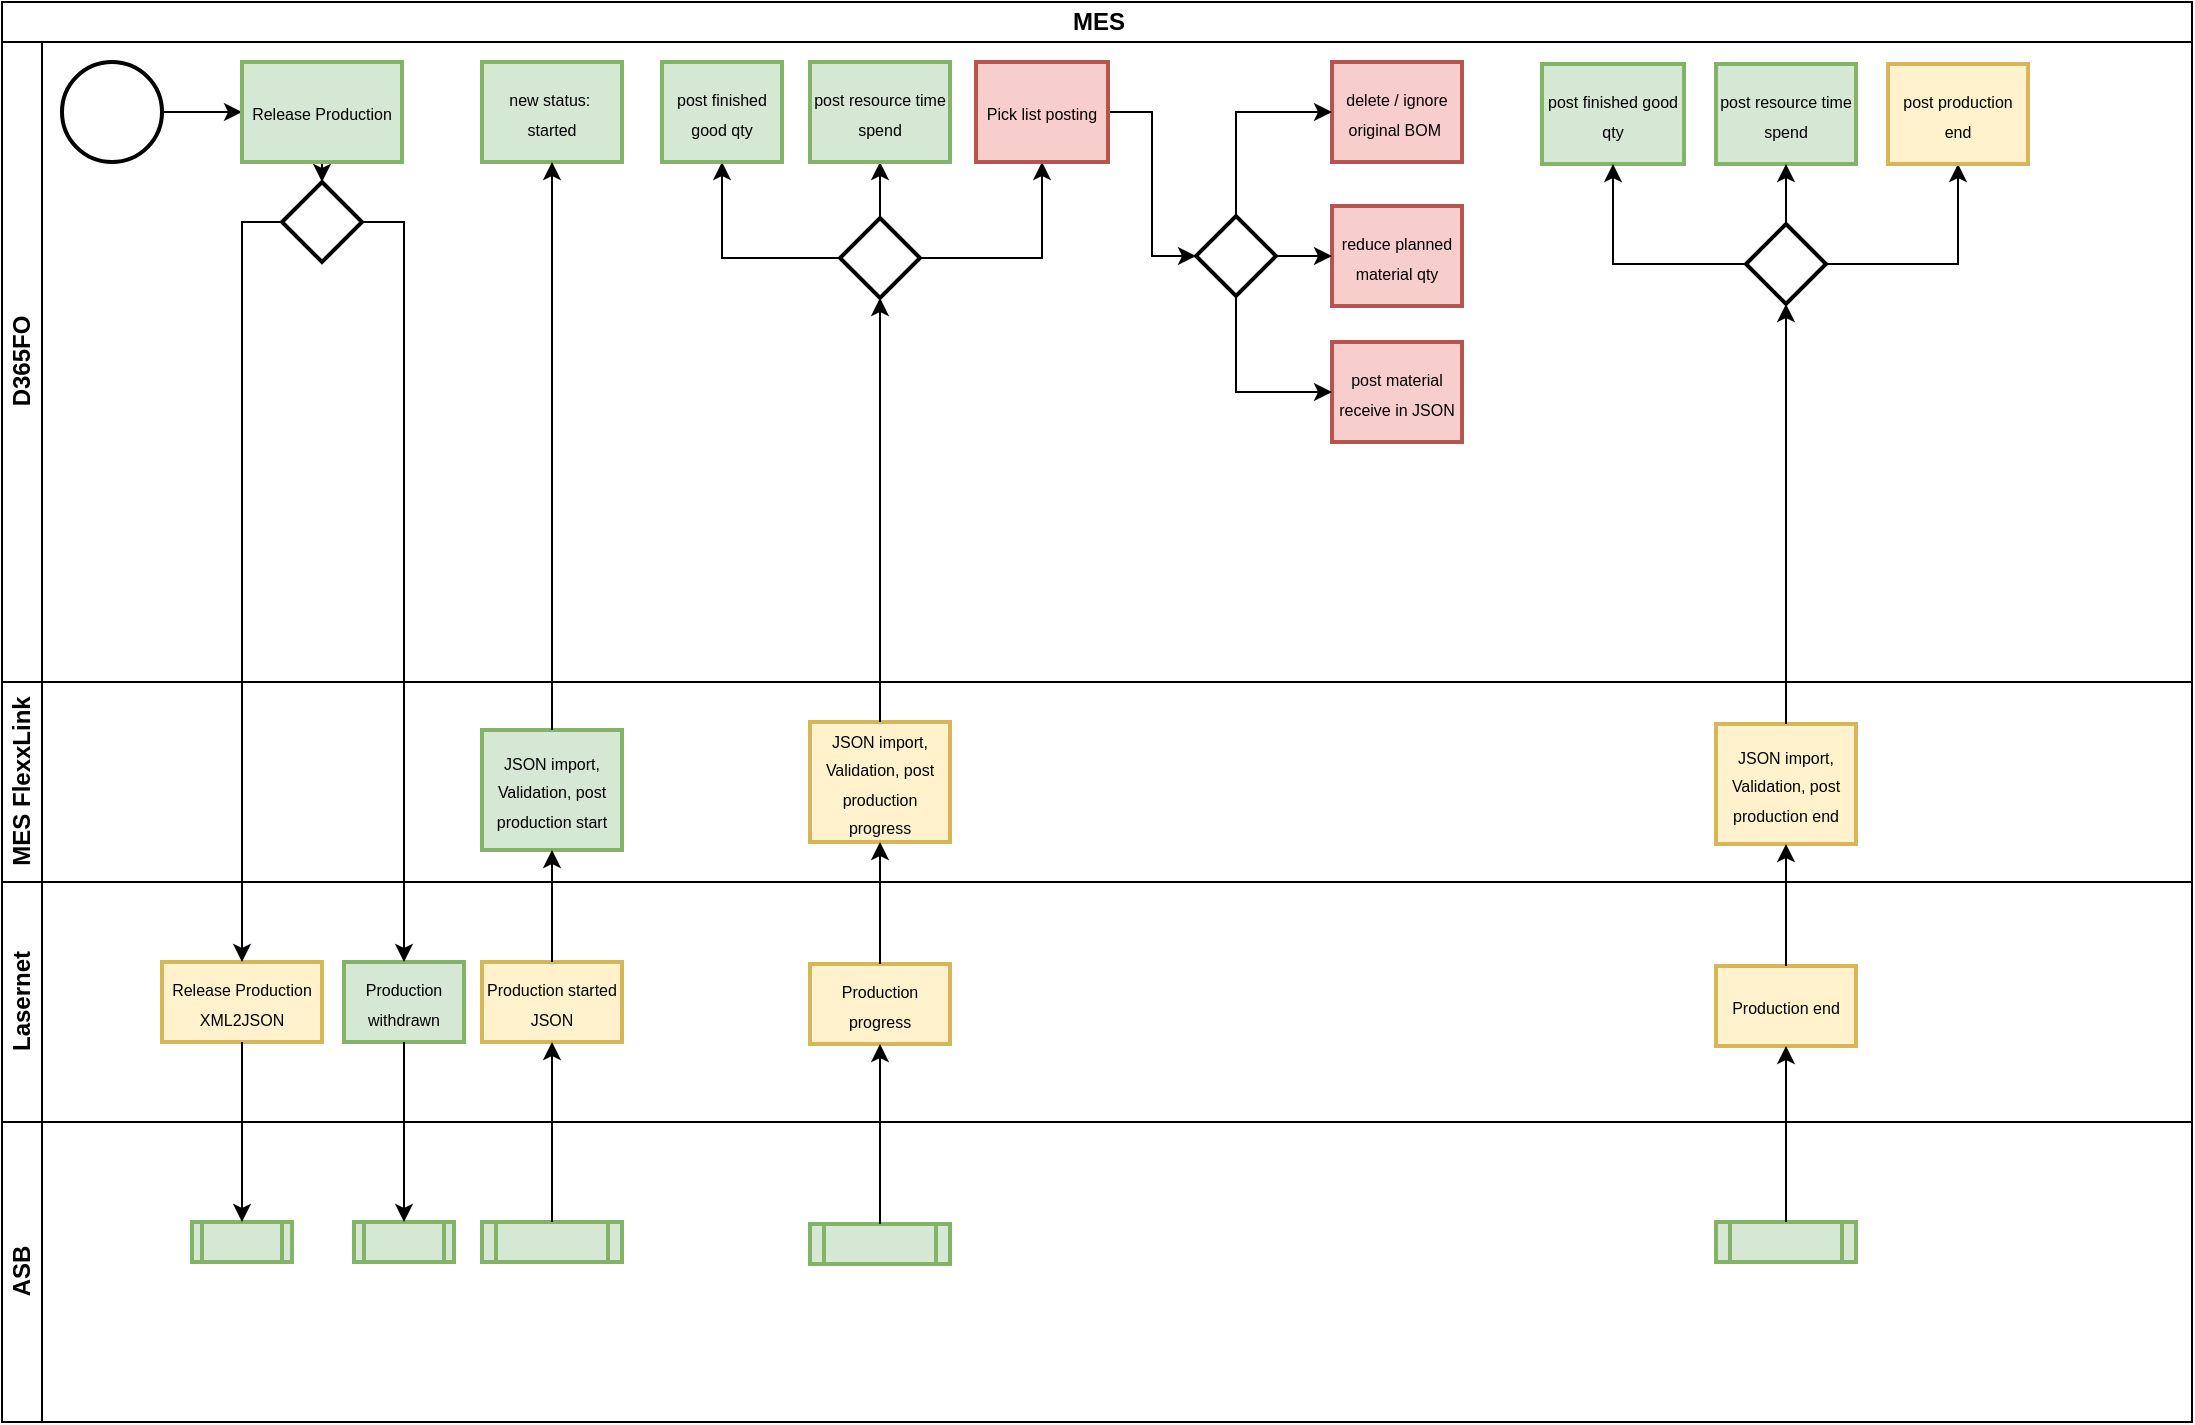 <mxfile version="24.5.3" type="github">
  <diagram id="prtHgNgQTEPvFCAcTncT" name="Page-1">
    <mxGraphModel dx="1430" dy="874" grid="0" gridSize="10" guides="1" tooltips="1" connect="1" arrows="1" fold="1" page="1" pageScale="1" pageWidth="1169" pageHeight="827" math="0" shadow="0">
      <root>
        <mxCell id="0" />
        <mxCell id="1" parent="0" />
        <mxCell id="Zy7_CglpCBM92WgSBoQE-5" value="MES" style="swimlane;childLayout=stackLayout;resizeParent=1;resizeParentMax=0;horizontal=1;startSize=20;horizontalStack=0;html=1;" vertex="1" parent="1">
          <mxGeometry x="45" y="50" width="1095" height="710" as="geometry" />
        </mxCell>
        <mxCell id="Zy7_CglpCBM92WgSBoQE-6" value="D365FO" style="swimlane;startSize=20;horizontal=0;html=1;" vertex="1" parent="Zy7_CglpCBM92WgSBoQE-5">
          <mxGeometry y="20" width="1095" height="320" as="geometry" />
        </mxCell>
        <mxCell id="Zy7_CglpCBM92WgSBoQE-12" value="" style="edgeStyle=orthogonalEdgeStyle;rounded=0;orthogonalLoop=1;jettySize=auto;html=1;" edge="1" parent="Zy7_CglpCBM92WgSBoQE-6" source="Zy7_CglpCBM92WgSBoQE-10" target="Zy7_CglpCBM92WgSBoQE-11">
          <mxGeometry relative="1" as="geometry" />
        </mxCell>
        <mxCell id="Zy7_CglpCBM92WgSBoQE-10" value="" style="strokeWidth=2;html=1;shape=mxgraph.flowchart.start_2;whiteSpace=wrap;" vertex="1" parent="Zy7_CglpCBM92WgSBoQE-6">
          <mxGeometry x="30" y="10" width="50" height="50" as="geometry" />
        </mxCell>
        <mxCell id="Zy7_CglpCBM92WgSBoQE-18" value="" style="edgeStyle=orthogonalEdgeStyle;rounded=0;orthogonalLoop=1;jettySize=auto;html=1;" edge="1" parent="Zy7_CglpCBM92WgSBoQE-6" source="Zy7_CglpCBM92WgSBoQE-11" target="Zy7_CglpCBM92WgSBoQE-17">
          <mxGeometry relative="1" as="geometry" />
        </mxCell>
        <mxCell id="Zy7_CglpCBM92WgSBoQE-11" value="&lt;font style=&quot;font-size: 8px;&quot;&gt;&lt;font style=&quot;font-size: 8px;&quot;&gt;Release Prod&lt;/font&gt;uction&lt;/font&gt;" style="whiteSpace=wrap;html=1;strokeWidth=2;fillColor=#d5e8d4;strokeColor=#82b366;" vertex="1" parent="Zy7_CglpCBM92WgSBoQE-6">
          <mxGeometry x="120" y="10" width="80" height="50" as="geometry" />
        </mxCell>
        <mxCell id="Zy7_CglpCBM92WgSBoQE-17" value="" style="rhombus;whiteSpace=wrap;html=1;strokeWidth=2;" vertex="1" parent="Zy7_CglpCBM92WgSBoQE-6">
          <mxGeometry x="140" y="70" width="40" height="40" as="geometry" />
        </mxCell>
        <mxCell id="Zy7_CglpCBM92WgSBoQE-32" value="&lt;font style=&quot;font-size: 8px;&quot;&gt;&lt;font style=&quot;font-size: 8px;&quot;&gt;new status:&amp;nbsp;&lt;/font&gt;&lt;/font&gt;&lt;div&gt;&lt;font style=&quot;font-size: 8px;&quot;&gt;&lt;font style=&quot;font-size: 8px;&quot;&gt;star&lt;/font&gt;ted&lt;/font&gt;&lt;/div&gt;" style="whiteSpace=wrap;html=1;strokeWidth=2;fillColor=#d5e8d4;strokeColor=#82b366;" vertex="1" parent="Zy7_CglpCBM92WgSBoQE-6">
          <mxGeometry x="240" y="10" width="70" height="50" as="geometry" />
        </mxCell>
        <mxCell id="Zy7_CglpCBM92WgSBoQE-51" value="" style="edgeStyle=orthogonalEdgeStyle;rounded=0;orthogonalLoop=1;jettySize=auto;html=1;" edge="1" parent="Zy7_CglpCBM92WgSBoQE-6" source="Zy7_CglpCBM92WgSBoQE-48" target="Zy7_CglpCBM92WgSBoQE-50">
          <mxGeometry relative="1" as="geometry" />
        </mxCell>
        <mxCell id="Zy7_CglpCBM92WgSBoQE-53" value="" style="edgeStyle=orthogonalEdgeStyle;rounded=0;orthogonalLoop=1;jettySize=auto;html=1;" edge="1" parent="Zy7_CglpCBM92WgSBoQE-6" source="Zy7_CglpCBM92WgSBoQE-48" target="Zy7_CglpCBM92WgSBoQE-52">
          <mxGeometry relative="1" as="geometry" />
        </mxCell>
        <mxCell id="Zy7_CglpCBM92WgSBoQE-65" style="edgeStyle=orthogonalEdgeStyle;rounded=0;orthogonalLoop=1;jettySize=auto;html=1;exitX=1;exitY=0.5;exitDx=0;exitDy=0;entryX=0.5;entryY=1;entryDx=0;entryDy=0;" edge="1" parent="Zy7_CglpCBM92WgSBoQE-6" source="Zy7_CglpCBM92WgSBoQE-48" target="Zy7_CglpCBM92WgSBoQE-54">
          <mxGeometry relative="1" as="geometry" />
        </mxCell>
        <mxCell id="Zy7_CglpCBM92WgSBoQE-48" value="" style="rhombus;whiteSpace=wrap;html=1;strokeWidth=2;" vertex="1" parent="Zy7_CglpCBM92WgSBoQE-6">
          <mxGeometry x="419" y="88" width="40" height="40" as="geometry" />
        </mxCell>
        <mxCell id="Zy7_CglpCBM92WgSBoQE-50" value="&lt;font style=&quot;font-size: 8px;&quot;&gt;post finished good qty&lt;/font&gt;" style="whiteSpace=wrap;html=1;strokeWidth=2;fillColor=#d5e8d4;strokeColor=#82b366;" vertex="1" parent="Zy7_CglpCBM92WgSBoQE-6">
          <mxGeometry x="330" y="10" width="60" height="50" as="geometry" />
        </mxCell>
        <mxCell id="Zy7_CglpCBM92WgSBoQE-52" value="&lt;font style=&quot;font-size: 8px;&quot;&gt;post resource time spend&lt;/font&gt;" style="whiteSpace=wrap;html=1;strokeWidth=2;fillColor=#d5e8d4;strokeColor=#82b366;" vertex="1" parent="Zy7_CglpCBM92WgSBoQE-6">
          <mxGeometry x="404" y="10" width="70" height="50" as="geometry" />
        </mxCell>
        <mxCell id="Zy7_CglpCBM92WgSBoQE-71" style="edgeStyle=orthogonalEdgeStyle;rounded=0;orthogonalLoop=1;jettySize=auto;html=1;exitX=1;exitY=0.5;exitDx=0;exitDy=0;entryX=0.5;entryY=1;entryDx=0;entryDy=0;" edge="1" parent="Zy7_CglpCBM92WgSBoQE-6" source="Zy7_CglpCBM92WgSBoQE-54" target="Zy7_CglpCBM92WgSBoQE-69">
          <mxGeometry relative="1" as="geometry" />
        </mxCell>
        <mxCell id="Zy7_CglpCBM92WgSBoQE-54" value="&lt;font style=&quot;font-size: 8px;&quot;&gt;Pick list posting&lt;/font&gt;" style="whiteSpace=wrap;html=1;strokeWidth=2;fillColor=#f8cecc;strokeColor=#b85450;" vertex="1" parent="Zy7_CglpCBM92WgSBoQE-6">
          <mxGeometry x="487" y="10" width="66" height="50" as="geometry" />
        </mxCell>
        <mxCell id="Zy7_CglpCBM92WgSBoQE-60" value="&lt;font style=&quot;font-size: 8px;&quot;&gt;delete / ignore original BOM&amp;nbsp;&lt;/font&gt;" style="whiteSpace=wrap;html=1;strokeWidth=2;fillColor=#f8cecc;strokeColor=#b85450;" vertex="1" parent="Zy7_CglpCBM92WgSBoQE-6">
          <mxGeometry x="665" y="10" width="65" height="50" as="geometry" />
        </mxCell>
        <mxCell id="Zy7_CglpCBM92WgSBoQE-62" value="&lt;font style=&quot;font-size: 8px;&quot;&gt;reduce planned material qty&lt;/font&gt;" style="whiteSpace=wrap;html=1;strokeWidth=2;fillColor=#f8cecc;strokeColor=#b85450;" vertex="1" parent="Zy7_CglpCBM92WgSBoQE-6">
          <mxGeometry x="665" y="82" width="65" height="50" as="geometry" />
        </mxCell>
        <mxCell id="Zy7_CglpCBM92WgSBoQE-63" value="&lt;font style=&quot;font-size: 8px;&quot;&gt;post material receive in JSON&lt;/font&gt;" style="whiteSpace=wrap;html=1;strokeWidth=2;fillColor=#f8cecc;strokeColor=#b85450;" vertex="1" parent="Zy7_CglpCBM92WgSBoQE-6">
          <mxGeometry x="665" y="150" width="65" height="50" as="geometry" />
        </mxCell>
        <mxCell id="Zy7_CglpCBM92WgSBoQE-75" style="edgeStyle=orthogonalEdgeStyle;rounded=0;orthogonalLoop=1;jettySize=auto;html=1;exitX=0;exitY=0.5;exitDx=0;exitDy=0;entryX=0;entryY=0.5;entryDx=0;entryDy=0;" edge="1" parent="Zy7_CglpCBM92WgSBoQE-6" source="Zy7_CglpCBM92WgSBoQE-69" target="Zy7_CglpCBM92WgSBoQE-60">
          <mxGeometry relative="1" as="geometry" />
        </mxCell>
        <mxCell id="Zy7_CglpCBM92WgSBoQE-83" style="edgeStyle=orthogonalEdgeStyle;rounded=0;orthogonalLoop=1;jettySize=auto;html=1;exitX=1;exitY=0.5;exitDx=0;exitDy=0;entryX=0;entryY=0.5;entryDx=0;entryDy=0;" edge="1" parent="Zy7_CglpCBM92WgSBoQE-6" source="Zy7_CglpCBM92WgSBoQE-69" target="Zy7_CglpCBM92WgSBoQE-63">
          <mxGeometry relative="1" as="geometry" />
        </mxCell>
        <mxCell id="Zy7_CglpCBM92WgSBoQE-85" style="edgeStyle=orthogonalEdgeStyle;rounded=0;orthogonalLoop=1;jettySize=auto;html=1;exitX=0.5;exitY=0;exitDx=0;exitDy=0;entryX=0;entryY=0.5;entryDx=0;entryDy=0;" edge="1" parent="Zy7_CglpCBM92WgSBoQE-6" source="Zy7_CglpCBM92WgSBoQE-69" target="Zy7_CglpCBM92WgSBoQE-62">
          <mxGeometry relative="1" as="geometry" />
        </mxCell>
        <mxCell id="Zy7_CglpCBM92WgSBoQE-69" value="" style="rhombus;whiteSpace=wrap;html=1;strokeWidth=2;direction=south;" vertex="1" parent="Zy7_CglpCBM92WgSBoQE-6">
          <mxGeometry x="597" y="87" width="40" height="40" as="geometry" />
        </mxCell>
        <mxCell id="Zy7_CglpCBM92WgSBoQE-77" value="&lt;font style=&quot;font-size: 8px;&quot;&gt;post finished good qty&lt;/font&gt;" style="whiteSpace=wrap;html=1;strokeWidth=2;fillColor=#d5e8d4;strokeColor=#82b366;" vertex="1" parent="Zy7_CglpCBM92WgSBoQE-6">
          <mxGeometry x="770" y="11" width="71" height="50" as="geometry" />
        </mxCell>
        <mxCell id="Zy7_CglpCBM92WgSBoQE-78" value="&lt;font style=&quot;font-size: 8px;&quot;&gt;post resource time spend&lt;/font&gt;" style="whiteSpace=wrap;html=1;strokeWidth=2;fillColor=#d5e8d4;strokeColor=#82b366;" vertex="1" parent="Zy7_CglpCBM92WgSBoQE-6">
          <mxGeometry x="857" y="11" width="70" height="50" as="geometry" />
        </mxCell>
        <mxCell id="Zy7_CglpCBM92WgSBoQE-88" style="edgeStyle=orthogonalEdgeStyle;rounded=0;orthogonalLoop=1;jettySize=auto;html=1;exitX=0;exitY=0.5;exitDx=0;exitDy=0;entryX=0.5;entryY=1;entryDx=0;entryDy=0;" edge="1" parent="Zy7_CglpCBM92WgSBoQE-6" source="Zy7_CglpCBM92WgSBoQE-79" target="Zy7_CglpCBM92WgSBoQE-77">
          <mxGeometry relative="1" as="geometry" />
        </mxCell>
        <mxCell id="Zy7_CglpCBM92WgSBoQE-89" style="edgeStyle=orthogonalEdgeStyle;rounded=0;orthogonalLoop=1;jettySize=auto;html=1;exitX=0.5;exitY=0;exitDx=0;exitDy=0;entryX=0.5;entryY=1;entryDx=0;entryDy=0;" edge="1" parent="Zy7_CglpCBM92WgSBoQE-6" source="Zy7_CglpCBM92WgSBoQE-79" target="Zy7_CglpCBM92WgSBoQE-78">
          <mxGeometry relative="1" as="geometry" />
        </mxCell>
        <mxCell id="Zy7_CglpCBM92WgSBoQE-91" style="edgeStyle=orthogonalEdgeStyle;rounded=0;orthogonalLoop=1;jettySize=auto;html=1;exitX=1;exitY=0.5;exitDx=0;exitDy=0;entryX=0.5;entryY=1;entryDx=0;entryDy=0;" edge="1" parent="Zy7_CglpCBM92WgSBoQE-6" source="Zy7_CglpCBM92WgSBoQE-79" target="Zy7_CglpCBM92WgSBoQE-90">
          <mxGeometry relative="1" as="geometry" />
        </mxCell>
        <mxCell id="Zy7_CglpCBM92WgSBoQE-79" value="" style="rhombus;whiteSpace=wrap;html=1;strokeWidth=2;" vertex="1" parent="Zy7_CglpCBM92WgSBoQE-6">
          <mxGeometry x="872" y="91" width="40" height="40" as="geometry" />
        </mxCell>
        <mxCell id="Zy7_CglpCBM92WgSBoQE-90" value="&lt;font style=&quot;font-size: 8px;&quot;&gt;post production end&lt;/font&gt;" style="whiteSpace=wrap;html=1;strokeWidth=2;fillColor=#fff2cc;strokeColor=#d6b656;" vertex="1" parent="Zy7_CglpCBM92WgSBoQE-6">
          <mxGeometry x="943" y="11" width="70" height="50" as="geometry" />
        </mxCell>
        <mxCell id="Zy7_CglpCBM92WgSBoQE-7" value="MES FlexxLink" style="swimlane;startSize=20;horizontal=0;html=1;" vertex="1" parent="Zy7_CglpCBM92WgSBoQE-5">
          <mxGeometry y="340" width="1095" height="100" as="geometry" />
        </mxCell>
        <mxCell id="Zy7_CglpCBM92WgSBoQE-30" value="&lt;font style=&quot;font-size: 8px;&quot;&gt;JSON import, Validation, post production start&lt;/font&gt;" style="whiteSpace=wrap;html=1;strokeWidth=2;fillColor=#d5e8d4;strokeColor=#82b366;" vertex="1" parent="Zy7_CglpCBM92WgSBoQE-7">
          <mxGeometry x="240" y="24" width="70" height="60" as="geometry" />
        </mxCell>
        <mxCell id="Zy7_CglpCBM92WgSBoQE-42" value="&lt;font style=&quot;font-size: 8px;&quot;&gt;JSON import, Validation, post production progress&lt;/font&gt;" style="whiteSpace=wrap;html=1;strokeWidth=2;fillColor=#fff2cc;strokeColor=#d6b656;" vertex="1" parent="Zy7_CglpCBM92WgSBoQE-7">
          <mxGeometry x="404" y="20" width="70" height="60" as="geometry" />
        </mxCell>
        <mxCell id="Zy7_CglpCBM92WgSBoQE-80" value="&lt;font style=&quot;font-size: 8px;&quot;&gt;JSON import, Validation, post production end&lt;/font&gt;" style="whiteSpace=wrap;html=1;strokeWidth=2;fillColor=#fff2cc;strokeColor=#d6b656;" vertex="1" parent="Zy7_CglpCBM92WgSBoQE-7">
          <mxGeometry x="857" y="21" width="70" height="60" as="geometry" />
        </mxCell>
        <mxCell id="Zy7_CglpCBM92WgSBoQE-8" value="Lasernet" style="swimlane;startSize=20;horizontal=0;html=1;" vertex="1" parent="Zy7_CglpCBM92WgSBoQE-5">
          <mxGeometry y="440" width="1095" height="120" as="geometry" />
        </mxCell>
        <mxCell id="Zy7_CglpCBM92WgSBoQE-13" value="&lt;font style=&quot;font-size: 8px;&quot;&gt;Release Production XML2JSON&lt;/font&gt;" style="whiteSpace=wrap;html=1;strokeWidth=2;fillColor=#fff2cc;strokeColor=#d6b656;" vertex="1" parent="Zy7_CglpCBM92WgSBoQE-8">
          <mxGeometry x="80" y="40" width="80" height="40" as="geometry" />
        </mxCell>
        <mxCell id="Zy7_CglpCBM92WgSBoQE-20" value="&lt;font style=&quot;font-size: 8px;&quot;&gt;Production withdrawn&lt;/font&gt;" style="whiteSpace=wrap;html=1;strokeWidth=2;fillColor=#d5e8d4;strokeColor=#82b366;" vertex="1" parent="Zy7_CglpCBM92WgSBoQE-8">
          <mxGeometry x="171" y="40" width="60" height="40" as="geometry" />
        </mxCell>
        <mxCell id="Zy7_CglpCBM92WgSBoQE-27" value="&lt;font style=&quot;font-size: 8px;&quot;&gt;Production started JSON&lt;/font&gt;" style="whiteSpace=wrap;html=1;strokeWidth=2;fillColor=#fff2cc;strokeColor=#d6b656;" vertex="1" parent="Zy7_CglpCBM92WgSBoQE-8">
          <mxGeometry x="240" y="40" width="70" height="40" as="geometry" />
        </mxCell>
        <mxCell id="Zy7_CglpCBM92WgSBoQE-43" value="&lt;font style=&quot;font-size: 8px;&quot;&gt;Production progress&lt;/font&gt;" style="whiteSpace=wrap;html=1;strokeWidth=2;fillColor=#fff2cc;strokeColor=#d6b656;" vertex="1" parent="Zy7_CglpCBM92WgSBoQE-8">
          <mxGeometry x="404" y="41" width="70" height="40" as="geometry" />
        </mxCell>
        <mxCell id="Zy7_CglpCBM92WgSBoQE-81" value="&lt;font style=&quot;font-size: 8px;&quot;&gt;Production end&lt;/font&gt;" style="whiteSpace=wrap;html=1;strokeWidth=2;fillColor=#fff2cc;strokeColor=#d6b656;" vertex="1" parent="Zy7_CglpCBM92WgSBoQE-8">
          <mxGeometry x="857" y="42" width="70" height="40" as="geometry" />
        </mxCell>
        <mxCell id="Zy7_CglpCBM92WgSBoQE-9" value="ASB" style="swimlane;startSize=20;horizontal=0;html=1;" vertex="1" parent="Zy7_CglpCBM92WgSBoQE-5">
          <mxGeometry y="560" width="1095" height="150" as="geometry" />
        </mxCell>
        <mxCell id="Zy7_CglpCBM92WgSBoQE-15" value="" style="shape=process;whiteSpace=wrap;html=1;backgroundOutline=1;strokeWidth=2;fillColor=#d5e8d4;strokeColor=#82b366;" vertex="1" parent="Zy7_CglpCBM92WgSBoQE-9">
          <mxGeometry x="95" y="50" width="50" height="20" as="geometry" />
        </mxCell>
        <mxCell id="Zy7_CglpCBM92WgSBoQE-22" value="" style="shape=process;whiteSpace=wrap;html=1;backgroundOutline=1;strokeWidth=2;fillColor=#d5e8d4;strokeColor=#82b366;" vertex="1" parent="Zy7_CglpCBM92WgSBoQE-9">
          <mxGeometry x="176" y="50" width="50" height="20" as="geometry" />
        </mxCell>
        <mxCell id="Zy7_CglpCBM92WgSBoQE-24" value="" style="shape=process;whiteSpace=wrap;html=1;backgroundOutline=1;strokeWidth=2;fillColor=#d5e8d4;strokeColor=#82b366;" vertex="1" parent="Zy7_CglpCBM92WgSBoQE-9">
          <mxGeometry x="240" y="50" width="70" height="20" as="geometry" />
        </mxCell>
        <mxCell id="Zy7_CglpCBM92WgSBoQE-44" value="" style="shape=process;whiteSpace=wrap;html=1;backgroundOutline=1;strokeWidth=2;fillColor=#d5e8d4;strokeColor=#82b366;" vertex="1" parent="Zy7_CglpCBM92WgSBoQE-9">
          <mxGeometry x="404" y="51" width="70" height="20" as="geometry" />
        </mxCell>
        <mxCell id="Zy7_CglpCBM92WgSBoQE-82" value="" style="shape=process;whiteSpace=wrap;html=1;backgroundOutline=1;strokeWidth=2;fillColor=#d5e8d4;strokeColor=#82b366;" vertex="1" parent="Zy7_CglpCBM92WgSBoQE-9">
          <mxGeometry x="857" y="50" width="70" height="20" as="geometry" />
        </mxCell>
        <mxCell id="Zy7_CglpCBM92WgSBoQE-16" value="" style="edgeStyle=orthogonalEdgeStyle;rounded=0;orthogonalLoop=1;jettySize=auto;html=1;" edge="1" parent="Zy7_CglpCBM92WgSBoQE-5" source="Zy7_CglpCBM92WgSBoQE-13" target="Zy7_CglpCBM92WgSBoQE-15">
          <mxGeometry relative="1" as="geometry" />
        </mxCell>
        <mxCell id="Zy7_CglpCBM92WgSBoQE-19" style="edgeStyle=orthogonalEdgeStyle;rounded=0;orthogonalLoop=1;jettySize=auto;html=1;exitX=0;exitY=0.5;exitDx=0;exitDy=0;entryX=0.5;entryY=0;entryDx=0;entryDy=0;" edge="1" parent="Zy7_CglpCBM92WgSBoQE-5" source="Zy7_CglpCBM92WgSBoQE-17" target="Zy7_CglpCBM92WgSBoQE-13">
          <mxGeometry relative="1" as="geometry" />
        </mxCell>
        <mxCell id="Zy7_CglpCBM92WgSBoQE-21" value="" style="edgeStyle=orthogonalEdgeStyle;rounded=0;orthogonalLoop=1;jettySize=auto;html=1;exitX=1;exitY=0.5;exitDx=0;exitDy=0;" edge="1" parent="Zy7_CglpCBM92WgSBoQE-5" source="Zy7_CglpCBM92WgSBoQE-17" target="Zy7_CglpCBM92WgSBoQE-20">
          <mxGeometry relative="1" as="geometry" />
        </mxCell>
        <mxCell id="Zy7_CglpCBM92WgSBoQE-23" style="edgeStyle=orthogonalEdgeStyle;rounded=0;orthogonalLoop=1;jettySize=auto;html=1;entryX=0.5;entryY=0;entryDx=0;entryDy=0;exitX=0.5;exitY=1;exitDx=0;exitDy=0;" edge="1" parent="Zy7_CglpCBM92WgSBoQE-5" source="Zy7_CglpCBM92WgSBoQE-20" target="Zy7_CglpCBM92WgSBoQE-22">
          <mxGeometry relative="1" as="geometry">
            <mxPoint x="209" y="340" as="sourcePoint" />
            <mxPoint x="212" y="435" as="targetPoint" />
          </mxGeometry>
        </mxCell>
        <mxCell id="Zy7_CglpCBM92WgSBoQE-28" value="" style="edgeStyle=orthogonalEdgeStyle;rounded=0;orthogonalLoop=1;jettySize=auto;html=1;" edge="1" parent="Zy7_CglpCBM92WgSBoQE-5" source="Zy7_CglpCBM92WgSBoQE-24" target="Zy7_CglpCBM92WgSBoQE-27">
          <mxGeometry relative="1" as="geometry" />
        </mxCell>
        <mxCell id="Zy7_CglpCBM92WgSBoQE-31" value="" style="edgeStyle=orthogonalEdgeStyle;rounded=0;orthogonalLoop=1;jettySize=auto;html=1;" edge="1" parent="Zy7_CglpCBM92WgSBoQE-5" source="Zy7_CglpCBM92WgSBoQE-27" target="Zy7_CglpCBM92WgSBoQE-30">
          <mxGeometry relative="1" as="geometry" />
        </mxCell>
        <mxCell id="Zy7_CglpCBM92WgSBoQE-33" value="" style="edgeStyle=orthogonalEdgeStyle;rounded=0;orthogonalLoop=1;jettySize=auto;html=1;" edge="1" parent="Zy7_CglpCBM92WgSBoQE-5" source="Zy7_CglpCBM92WgSBoQE-30" target="Zy7_CglpCBM92WgSBoQE-32">
          <mxGeometry relative="1" as="geometry" />
        </mxCell>
        <mxCell id="Zy7_CglpCBM92WgSBoQE-45" value="" style="edgeStyle=orthogonalEdgeStyle;rounded=0;orthogonalLoop=1;jettySize=auto;html=1;" edge="1" source="Zy7_CglpCBM92WgSBoQE-44" target="Zy7_CglpCBM92WgSBoQE-43" parent="Zy7_CglpCBM92WgSBoQE-5">
          <mxGeometry relative="1" as="geometry" />
        </mxCell>
        <mxCell id="Zy7_CglpCBM92WgSBoQE-46" value="" style="edgeStyle=orthogonalEdgeStyle;rounded=0;orthogonalLoop=1;jettySize=auto;html=1;" edge="1" source="Zy7_CglpCBM92WgSBoQE-43" target="Zy7_CglpCBM92WgSBoQE-42" parent="Zy7_CglpCBM92WgSBoQE-5">
          <mxGeometry relative="1" as="geometry" />
        </mxCell>
        <mxCell id="Zy7_CglpCBM92WgSBoQE-49" value="" style="edgeStyle=orthogonalEdgeStyle;rounded=0;orthogonalLoop=1;jettySize=auto;html=1;" edge="1" parent="Zy7_CglpCBM92WgSBoQE-5" source="Zy7_CglpCBM92WgSBoQE-42" target="Zy7_CglpCBM92WgSBoQE-48">
          <mxGeometry relative="1" as="geometry" />
        </mxCell>
        <mxCell id="Zy7_CglpCBM92WgSBoQE-86" style="edgeStyle=orthogonalEdgeStyle;rounded=0;orthogonalLoop=1;jettySize=auto;html=1;exitX=0.5;exitY=0;exitDx=0;exitDy=0;entryX=0.5;entryY=1;entryDx=0;entryDy=0;" edge="1" parent="Zy7_CglpCBM92WgSBoQE-5" source="Zy7_CglpCBM92WgSBoQE-81" target="Zy7_CglpCBM92WgSBoQE-80">
          <mxGeometry relative="1" as="geometry" />
        </mxCell>
        <mxCell id="Zy7_CglpCBM92WgSBoQE-87" style="edgeStyle=orthogonalEdgeStyle;rounded=0;orthogonalLoop=1;jettySize=auto;html=1;exitX=0.5;exitY=0;exitDx=0;exitDy=0;entryX=0.5;entryY=1;entryDx=0;entryDy=0;" edge="1" parent="Zy7_CglpCBM92WgSBoQE-5" source="Zy7_CglpCBM92WgSBoQE-80" target="Zy7_CglpCBM92WgSBoQE-79">
          <mxGeometry relative="1" as="geometry" />
        </mxCell>
        <mxCell id="Zy7_CglpCBM92WgSBoQE-92" style="edgeStyle=orthogonalEdgeStyle;rounded=0;orthogonalLoop=1;jettySize=auto;html=1;exitX=0.5;exitY=0;exitDx=0;exitDy=0;entryX=0.5;entryY=1;entryDx=0;entryDy=0;" edge="1" parent="Zy7_CglpCBM92WgSBoQE-5" source="Zy7_CglpCBM92WgSBoQE-82" target="Zy7_CglpCBM92WgSBoQE-81">
          <mxGeometry relative="1" as="geometry" />
        </mxCell>
      </root>
    </mxGraphModel>
  </diagram>
</mxfile>
